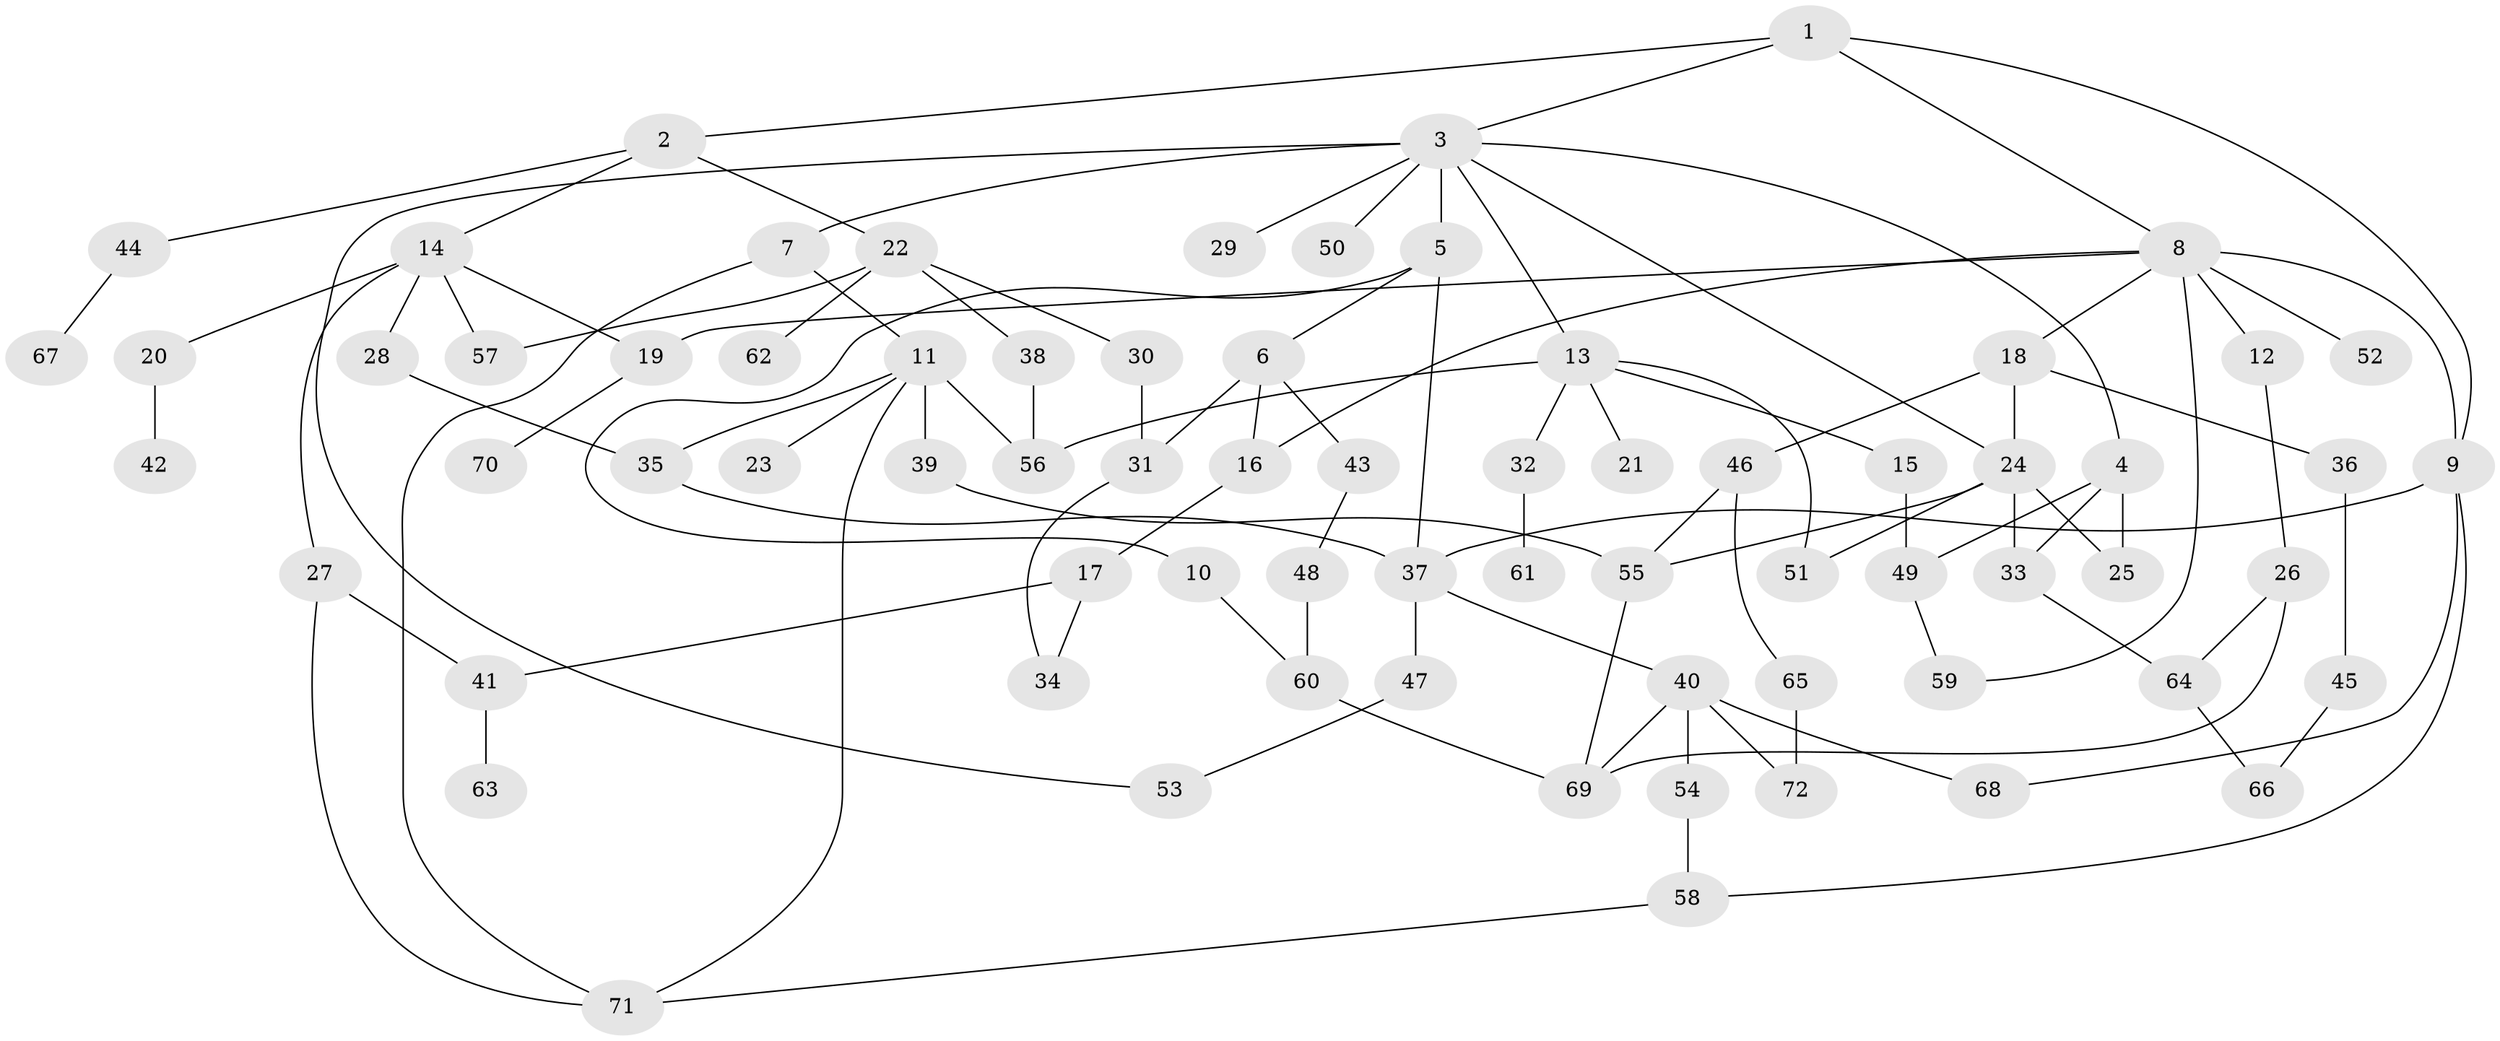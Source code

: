 // Generated by graph-tools (version 1.1) at 2025/49/03/09/25 03:49:18]
// undirected, 72 vertices, 104 edges
graph export_dot {
graph [start="1"]
  node [color=gray90,style=filled];
  1;
  2;
  3;
  4;
  5;
  6;
  7;
  8;
  9;
  10;
  11;
  12;
  13;
  14;
  15;
  16;
  17;
  18;
  19;
  20;
  21;
  22;
  23;
  24;
  25;
  26;
  27;
  28;
  29;
  30;
  31;
  32;
  33;
  34;
  35;
  36;
  37;
  38;
  39;
  40;
  41;
  42;
  43;
  44;
  45;
  46;
  47;
  48;
  49;
  50;
  51;
  52;
  53;
  54;
  55;
  56;
  57;
  58;
  59;
  60;
  61;
  62;
  63;
  64;
  65;
  66;
  67;
  68;
  69;
  70;
  71;
  72;
  1 -- 2;
  1 -- 3;
  1 -- 8;
  1 -- 9;
  2 -- 14;
  2 -- 22;
  2 -- 44;
  3 -- 4;
  3 -- 5;
  3 -- 7;
  3 -- 13;
  3 -- 29;
  3 -- 50;
  3 -- 53;
  3 -- 24;
  4 -- 25;
  4 -- 33;
  4 -- 49;
  5 -- 6;
  5 -- 10;
  5 -- 37;
  6 -- 16;
  6 -- 43;
  6 -- 31;
  7 -- 11;
  7 -- 71;
  8 -- 12;
  8 -- 18;
  8 -- 52;
  8 -- 9;
  8 -- 59;
  8 -- 19;
  8 -- 16;
  9 -- 68;
  9 -- 58;
  9 -- 37;
  10 -- 60;
  11 -- 23;
  11 -- 39;
  11 -- 71;
  11 -- 56;
  11 -- 35;
  12 -- 26;
  13 -- 15;
  13 -- 21;
  13 -- 32;
  13 -- 56;
  13 -- 51;
  14 -- 19;
  14 -- 20;
  14 -- 27;
  14 -- 28;
  14 -- 57;
  15 -- 49;
  16 -- 17;
  17 -- 41;
  17 -- 34;
  18 -- 24;
  18 -- 36;
  18 -- 46;
  19 -- 70;
  20 -- 42;
  22 -- 30;
  22 -- 38;
  22 -- 57;
  22 -- 62;
  24 -- 51;
  24 -- 55;
  24 -- 25;
  24 -- 33;
  26 -- 64;
  26 -- 69;
  27 -- 41;
  27 -- 71;
  28 -- 35;
  30 -- 31;
  31 -- 34;
  32 -- 61;
  33 -- 64;
  35 -- 37;
  36 -- 45;
  37 -- 40;
  37 -- 47;
  38 -- 56;
  39 -- 55;
  40 -- 54;
  40 -- 72;
  40 -- 68;
  40 -- 69;
  41 -- 63;
  43 -- 48;
  44 -- 67;
  45 -- 66;
  46 -- 65;
  46 -- 55;
  47 -- 53;
  48 -- 60;
  49 -- 59;
  54 -- 58;
  55 -- 69;
  58 -- 71;
  60 -- 69;
  64 -- 66;
  65 -- 72;
}
